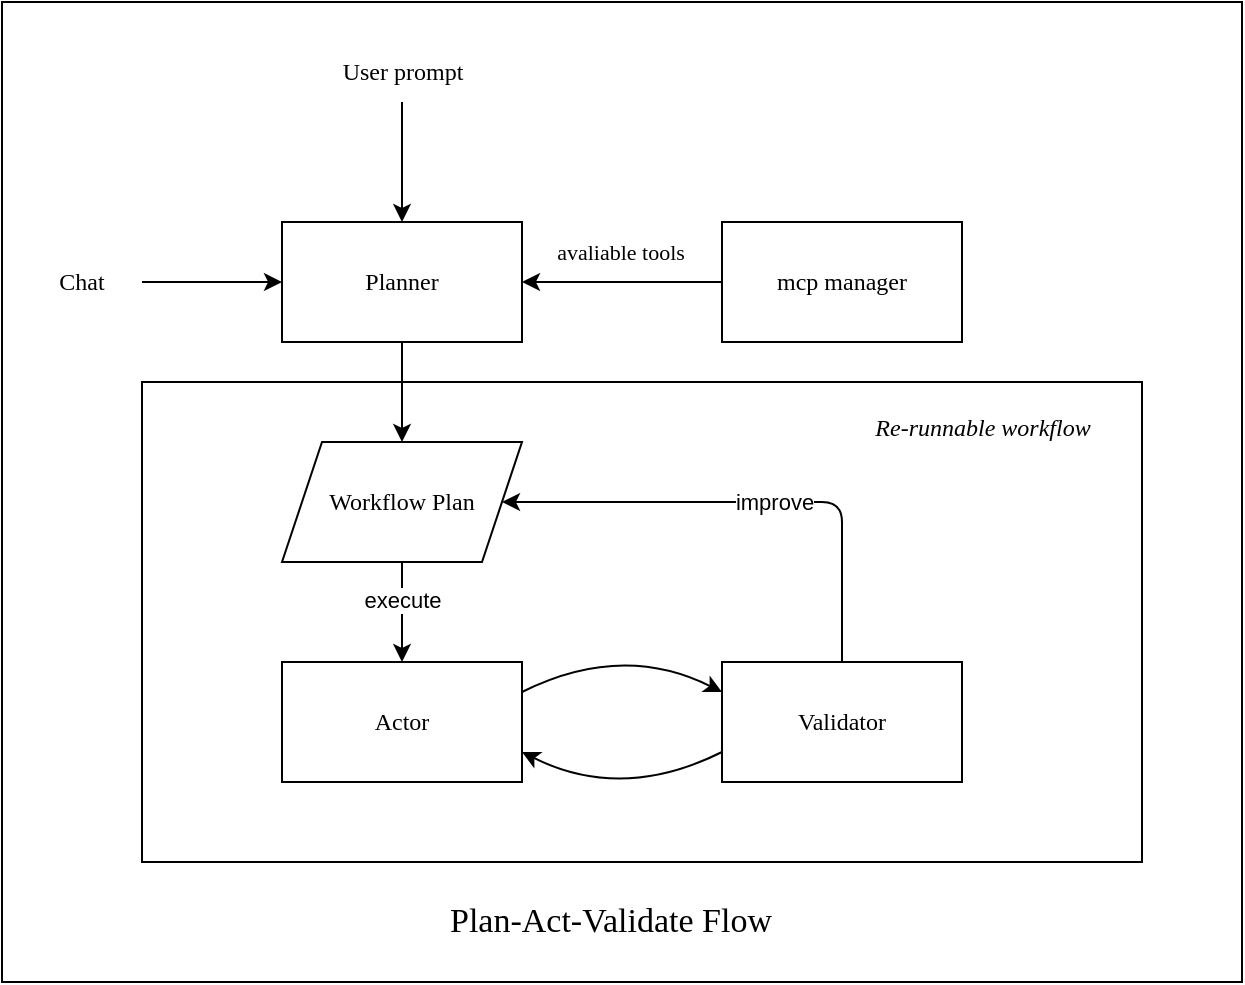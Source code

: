 <mxfile>
    <diagram id="PRuB92aM3-QqW5k-jOVn" name="第 1 页">
        <mxGraphModel dx="886" dy="560" grid="1" gridSize="10" guides="1" tooltips="1" connect="1" arrows="1" fold="1" page="1" pageScale="1" pageWidth="827" pageHeight="1169" math="0" shadow="0">
            <root>
                <mxCell id="0"/>
                <mxCell id="1" parent="0"/>
                <mxCell id="26" value="" style="rounded=0;whiteSpace=wrap;html=1;fontFamily=Comic Sans MS;" vertex="1" parent="1">
                    <mxGeometry x="110" y="300" width="620" height="490" as="geometry"/>
                </mxCell>
                <mxCell id="12" value="" style="rounded=0;whiteSpace=wrap;html=1;fontFamily=Comic Sans MS;" parent="1" vertex="1">
                    <mxGeometry x="180" y="490" width="500" height="240" as="geometry"/>
                </mxCell>
                <mxCell id="9" value="" style="edgeStyle=none;html=1;fontFamily=Comic Sans MS;" parent="1" source="2" target="8" edge="1">
                    <mxGeometry relative="1" as="geometry"/>
                </mxCell>
                <mxCell id="2" value="Planner" style="rounded=0;whiteSpace=wrap;html=1;fontFamily=Comic Sans MS;" parent="1" vertex="1">
                    <mxGeometry x="250" y="410" width="120" height="60" as="geometry"/>
                </mxCell>
                <mxCell id="5" value="" style="edgeStyle=none;html=1;fontFamily=Comic Sans MS;entryX=0.5;entryY=0;entryDx=0;entryDy=0;" parent="1" source="4" target="2" edge="1">
                    <mxGeometry relative="1" as="geometry"/>
                </mxCell>
                <mxCell id="4" value="User prompt" style="text;html=1;align=center;verticalAlign=middle;resizable=0;points=[];autosize=1;strokeColor=none;fillColor=none;fontFamily=Comic Sans MS;" parent="1" vertex="1">
                    <mxGeometry x="265" y="320" width="90" height="30" as="geometry"/>
                </mxCell>
                <mxCell id="17" value="" style="edgeStyle=none;html=1;fontFamily=Comic Sans MS;" parent="1" source="8" target="16" edge="1">
                    <mxGeometry relative="1" as="geometry"/>
                </mxCell>
                <mxCell id="23" value="execute" style="edgeLabel;html=1;align=center;verticalAlign=middle;resizable=0;points=[];" parent="17" vertex="1" connectable="0">
                    <mxGeometry x="-0.253" relative="1" as="geometry">
                        <mxPoint as="offset"/>
                    </mxGeometry>
                </mxCell>
                <mxCell id="8" value="Workflow Plan" style="shape=parallelogram;perimeter=parallelogramPerimeter;whiteSpace=wrap;html=1;fixedSize=1;fontFamily=Comic Sans MS;rounded=0;" parent="1" vertex="1">
                    <mxGeometry x="250" y="520" width="120" height="60" as="geometry"/>
                </mxCell>
                <mxCell id="11" style="edgeStyle=none;html=1;entryX=0;entryY=0.5;entryDx=0;entryDy=0;rounded=1;curved=0;fontFamily=Comic Sans MS;" parent="1" source="10" target="2" edge="1">
                    <mxGeometry relative="1" as="geometry">
                        <Array as="points">
                            <mxPoint x="250" y="440"/>
                        </Array>
                    </mxGeometry>
                </mxCell>
                <mxCell id="10" value="Chat" style="text;html=1;align=center;verticalAlign=middle;whiteSpace=wrap;rounded=0;fontFamily=Comic Sans MS;" parent="1" vertex="1">
                    <mxGeometry x="120" y="425" width="60" height="30" as="geometry"/>
                </mxCell>
                <mxCell id="14" value="" style="edgeStyle=none;html=1;fontFamily=Comic Sans MS;" parent="1" source="13" target="2" edge="1">
                    <mxGeometry relative="1" as="geometry"/>
                </mxCell>
                <mxCell id="15" value="avaliable tools" style="edgeLabel;html=1;align=center;verticalAlign=middle;resizable=0;points=[];fontFamily=Comic Sans MS;" parent="14" vertex="1" connectable="0">
                    <mxGeometry x="0.02" y="-4" relative="1" as="geometry">
                        <mxPoint y="-11" as="offset"/>
                    </mxGeometry>
                </mxCell>
                <mxCell id="13" value="mcp manager" style="rounded=0;whiteSpace=wrap;html=1;fontFamily=Comic Sans MS;" parent="1" vertex="1">
                    <mxGeometry x="470" y="410" width="120" height="60" as="geometry"/>
                </mxCell>
                <mxCell id="19" style="edgeStyle=none;html=1;exitX=1;exitY=0.25;exitDx=0;exitDy=0;entryX=0;entryY=0.25;entryDx=0;entryDy=0;rounded=0;curved=1;fontFamily=Comic Sans MS;" parent="1" source="16" target="18" edge="1">
                    <mxGeometry relative="1" as="geometry">
                        <Array as="points">
                            <mxPoint x="420" y="620"/>
                        </Array>
                    </mxGeometry>
                </mxCell>
                <mxCell id="16" value="Actor" style="rounded=0;whiteSpace=wrap;html=1;fontFamily=Comic Sans MS;" parent="1" vertex="1">
                    <mxGeometry x="250" y="630" width="120" height="60" as="geometry"/>
                </mxCell>
                <mxCell id="20" style="edgeStyle=none;html=1;exitX=0;exitY=0.75;exitDx=0;exitDy=0;entryX=1;entryY=0.75;entryDx=0;entryDy=0;rounded=0;curved=1;fontFamily=Comic Sans MS;" parent="1" source="18" target="16" edge="1">
                    <mxGeometry relative="1" as="geometry">
                        <Array as="points">
                            <mxPoint x="420" y="700"/>
                        </Array>
                    </mxGeometry>
                </mxCell>
                <mxCell id="22" style="edgeStyle=none;html=1;entryX=1;entryY=0.5;entryDx=0;entryDy=0;" parent="1" source="18" target="8" edge="1">
                    <mxGeometry relative="1" as="geometry">
                        <Array as="points">
                            <mxPoint x="530" y="550"/>
                        </Array>
                    </mxGeometry>
                </mxCell>
                <mxCell id="24" value="improve" style="edgeLabel;html=1;align=center;verticalAlign=middle;resizable=0;points=[];" parent="22" vertex="1" connectable="0">
                    <mxGeometry x="-0.086" relative="1" as="geometry">
                        <mxPoint as="offset"/>
                    </mxGeometry>
                </mxCell>
                <mxCell id="18" value="Validator" style="rounded=0;whiteSpace=wrap;html=1;fontFamily=Comic Sans MS;" parent="1" vertex="1">
                    <mxGeometry x="470" y="630" width="120" height="60" as="geometry"/>
                </mxCell>
                <mxCell id="21" value="Re-runnable workflow" style="text;html=1;align=center;verticalAlign=middle;resizable=0;points=[];autosize=1;strokeColor=none;fillColor=none;fontStyle=2;fontFamily=Comic Sans MS;" parent="1" vertex="1">
                    <mxGeometry x="530" y="498" width="140" height="30" as="geometry"/>
                </mxCell>
                <mxCell id="25" value="Plan-Act-Validate Flow" style="edgeLabel;html=1;align=center;verticalAlign=middle;resizable=0;points=[];fontFamily=Comic Sans MS;fontSize=17;" vertex="1" connectable="0" parent="1">
                    <mxGeometry x="414" y="760" as="geometry"/>
                </mxCell>
            </root>
        </mxGraphModel>
    </diagram>
</mxfile>
